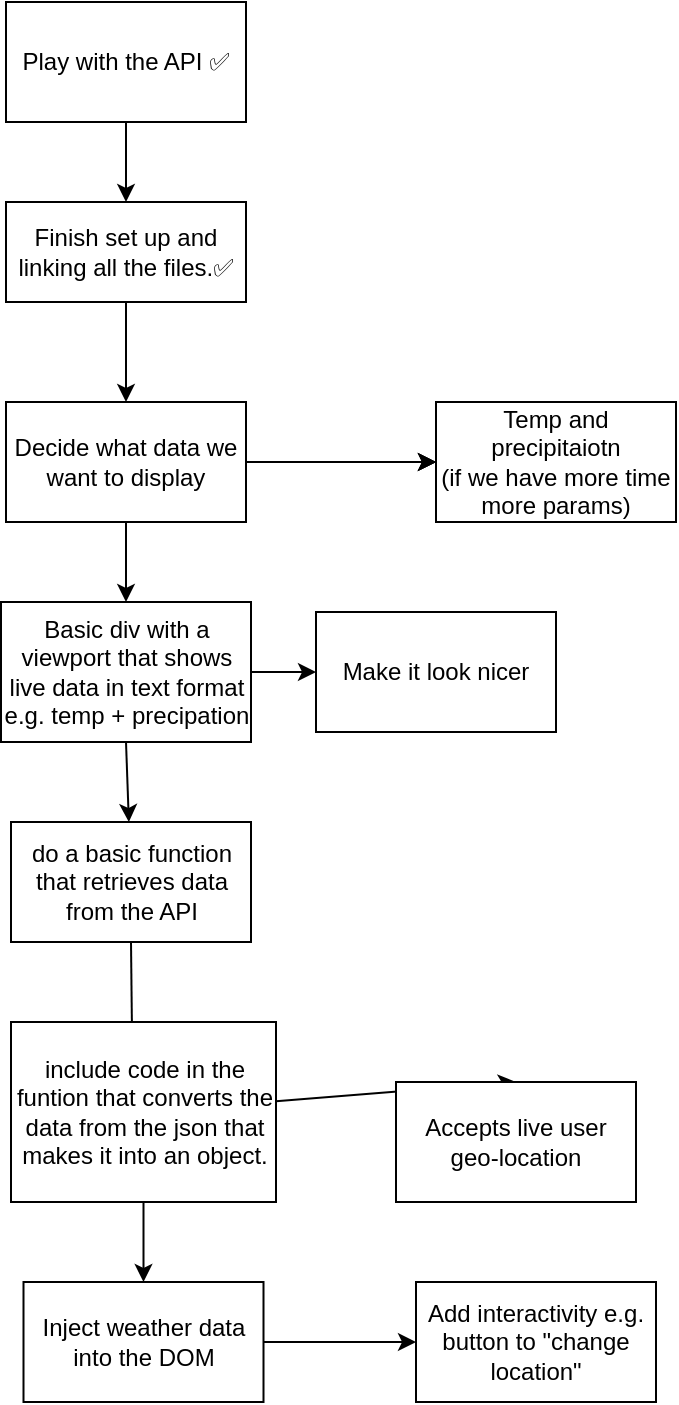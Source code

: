 <mxfile>
    <diagram id="gCN2j33IIJAMvIv-Pt9y" name="Page-1">
        <mxGraphModel dx="1130" dy="510" grid="1" gridSize="10" guides="1" tooltips="1" connect="1" arrows="1" fold="1" page="1" pageScale="1" pageWidth="850" pageHeight="1100" math="0" shadow="0">
            <root>
                <mxCell id="0"/>
                <mxCell id="1" parent="0"/>
                <mxCell id="7" style="edgeStyle=none;html=1;entryX=0.5;entryY=0;entryDx=0;entryDy=0;" parent="1" source="2" target="6" edge="1">
                    <mxGeometry relative="1" as="geometry"/>
                </mxCell>
                <mxCell id="2" value="Play with the API ✅" style="whiteSpace=wrap;html=1;" parent="1" vertex="1">
                    <mxGeometry x="305" y="60" width="120" height="60" as="geometry"/>
                </mxCell>
                <mxCell id="5" style="edgeStyle=none;html=1;exitX=1;exitY=0.5;exitDx=0;exitDy=0;entryX=0;entryY=0.5;entryDx=0;entryDy=0;" parent="1" source="3" target="4" edge="1">
                    <mxGeometry relative="1" as="geometry"/>
                </mxCell>
                <mxCell id="10" style="edgeStyle=none;html=1;exitX=0.5;exitY=1;exitDx=0;exitDy=0;entryX=0.5;entryY=0;entryDx=0;entryDy=0;" parent="1" source="3" target="9" edge="1">
                    <mxGeometry relative="1" as="geometry"/>
                </mxCell>
                <mxCell id="3" value="Decide what data we want to display" style="whiteSpace=wrap;html=1;" parent="1" vertex="1">
                    <mxGeometry x="305" y="260" width="120" height="60" as="geometry"/>
                </mxCell>
                <mxCell id="4" value="Temp and precipitaiotn&lt;br&gt;(if we have more time more params)" style="whiteSpace=wrap;html=1;" parent="1" vertex="1">
                    <mxGeometry x="520" y="260" width="120" height="60" as="geometry"/>
                </mxCell>
                <mxCell id="8" style="edgeStyle=none;html=1;" parent="1" source="6" target="3" edge="1">
                    <mxGeometry relative="1" as="geometry"/>
                </mxCell>
                <mxCell id="6" value="Finish set up and linking all the files.✅" style="whiteSpace=wrap;html=1;" parent="1" vertex="1">
                    <mxGeometry x="305" y="160" width="120" height="50" as="geometry"/>
                </mxCell>
                <mxCell id="13" style="edgeStyle=none;html=1;exitX=1;exitY=0.5;exitDx=0;exitDy=0;entryX=0;entryY=0.5;entryDx=0;entryDy=0;" parent="1" source="9" target="11" edge="1">
                    <mxGeometry relative="1" as="geometry"/>
                </mxCell>
                <mxCell id="14" style="edgeStyle=none;html=1;exitX=0.5;exitY=1;exitDx=0;exitDy=0;" parent="1" source="9" target="12" edge="1">
                    <mxGeometry relative="1" as="geometry"/>
                </mxCell>
                <mxCell id="9" value="Basic div with a viewport that shows live data in text format e.g. temp + precipation" style="whiteSpace=wrap;html=1;" parent="1" vertex="1">
                    <mxGeometry x="302.5" y="360" width="125" height="70" as="geometry"/>
                </mxCell>
                <mxCell id="11" value="Make it look nicer" style="whiteSpace=wrap;html=1;" parent="1" vertex="1">
                    <mxGeometry x="460" y="365" width="120" height="60" as="geometry"/>
                </mxCell>
                <mxCell id="16" style="edgeStyle=none;html=1;exitX=0.5;exitY=1;exitDx=0;exitDy=0;entryX=0.457;entryY=0.111;entryDx=0;entryDy=0;entryPerimeter=0;" parent="1" source="12" target="15" edge="1">
                    <mxGeometry relative="1" as="geometry"/>
                </mxCell>
                <mxCell id="12" value="do a basic function that retrieves data from the API" style="whiteSpace=wrap;html=1;" parent="1" vertex="1">
                    <mxGeometry x="307.5" y="470" width="120" height="60" as="geometry"/>
                </mxCell>
                <mxCell id="18" style="edgeStyle=none;html=1;entryX=0.5;entryY=0;entryDx=0;entryDy=0;" parent="1" source="15" target="17" edge="1">
                    <mxGeometry relative="1" as="geometry"/>
                </mxCell>
                <mxCell id="20" style="edgeStyle=none;html=1;" edge="1" parent="1" source="15" target="19">
                    <mxGeometry relative="1" as="geometry"/>
                </mxCell>
                <mxCell id="15" value="include code in the funtion that converts the data from the json that makes it into an object." style="whiteSpace=wrap;html=1;" parent="1" vertex="1">
                    <mxGeometry x="307.5" y="570" width="132.5" height="90" as="geometry"/>
                </mxCell>
                <mxCell id="17" value="Accepts live user geo-location" style="whiteSpace=wrap;html=1;" parent="1" vertex="1">
                    <mxGeometry x="500" y="600" width="120" height="60" as="geometry"/>
                </mxCell>
                <mxCell id="23" style="edgeStyle=none;html=1;exitX=1;exitY=0.5;exitDx=0;exitDy=0;" edge="1" parent="1" source="19" target="22">
                    <mxGeometry relative="1" as="geometry"/>
                </mxCell>
                <mxCell id="19" value="Inject weather data into the DOM" style="whiteSpace=wrap;html=1;" vertex="1" parent="1">
                    <mxGeometry x="313.75" y="700" width="120" height="60" as="geometry"/>
                </mxCell>
                <mxCell id="22" value="Add interactivity e.g. button to &quot;change location&quot;" style="whiteSpace=wrap;html=1;" vertex="1" parent="1">
                    <mxGeometry x="510" y="700" width="120" height="60" as="geometry"/>
                </mxCell>
                <mxCell id="24" value="" style="edgeStyle=none;orthogonalLoop=1;jettySize=auto;html=1;" edge="1" parent="1">
                    <mxGeometry width="80" relative="1" as="geometry">
                        <mxPoint x="440" y="290" as="sourcePoint"/>
                        <mxPoint x="520" y="290" as="targetPoint"/>
                        <Array as="points"/>
                    </mxGeometry>
                </mxCell>
                <mxCell id="25" value="" style="edgeStyle=none;orthogonalLoop=1;jettySize=auto;html=1;" edge="1" parent="1">
                    <mxGeometry width="80" relative="1" as="geometry">
                        <mxPoint x="440" y="290" as="sourcePoint"/>
                        <mxPoint x="520" y="290" as="targetPoint"/>
                        <Array as="points"/>
                    </mxGeometry>
                </mxCell>
            </root>
        </mxGraphModel>
    </diagram>
</mxfile>